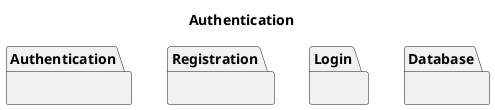 @startuml
title Authentication
package Authentication {}
package Registration {}
package Login{}
package Database{}

@enduml
